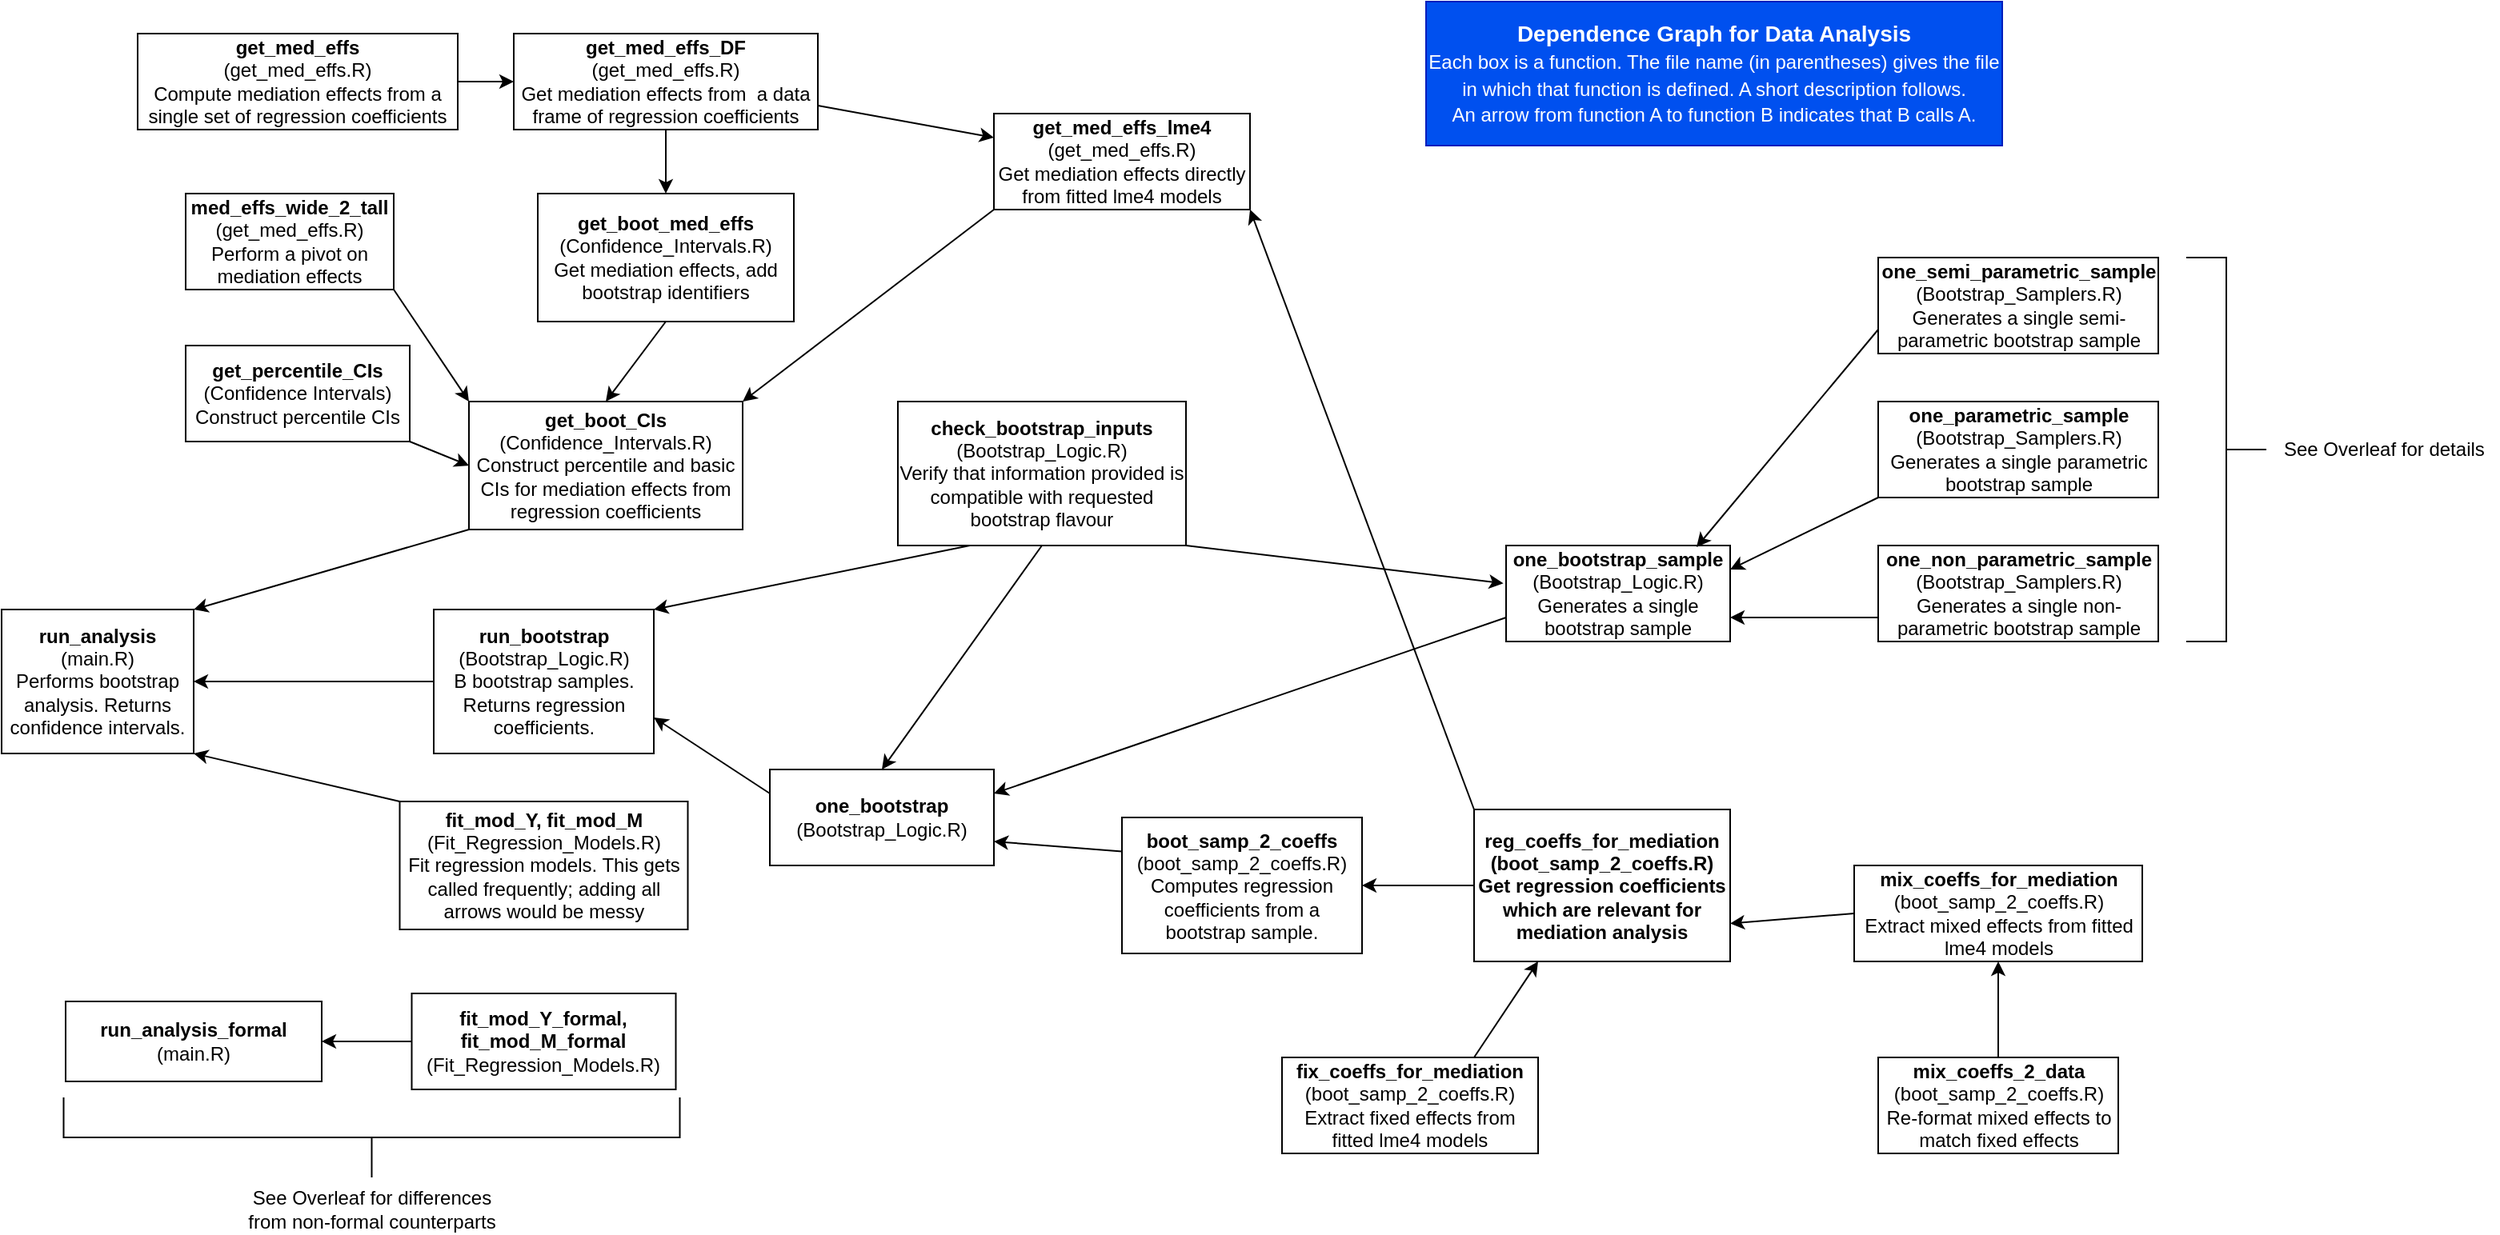 <mxfile>
    <diagram id="2An86vkMKjik7YK8CB7d" name="Page-1">
        <mxGraphModel dx="913" dy="966" grid="1" gridSize="10" guides="1" tooltips="1" connect="1" arrows="1" fold="1" page="1" pageScale="1" pageWidth="2000" pageHeight="800" math="0" shadow="0">
            <root>
                <mxCell id="0"/>
                <mxCell id="1" parent="0"/>
                <mxCell id="2" value="&lt;b&gt;run_analysis&lt;br&gt;&lt;/b&gt;(main.R)&lt;br&gt;Performs bootstrap analysis. Returns confidence intervals." style="rounded=0;whiteSpace=wrap;html=1;" parent="1" vertex="1">
                    <mxGeometry x="180" y="400" width="120" height="90" as="geometry"/>
                </mxCell>
                <mxCell id="10" style="edgeStyle=none;html=1;exitX=0;exitY=0;exitDx=0;exitDy=0;entryX=1;entryY=1;entryDx=0;entryDy=0;" parent="1" source="3" target="2" edge="1">
                    <mxGeometry relative="1" as="geometry"/>
                </mxCell>
                <mxCell id="3" value="&lt;b&gt;fit_mod_Y, fit_mod_M&lt;br&gt;&lt;/b&gt;(Fit_Regression_Models.R)&lt;br&gt;Fit regression models. This gets called frequently; adding all arrows would be messy" style="rounded=0;whiteSpace=wrap;html=1;" parent="1" vertex="1">
                    <mxGeometry x="428.75" y="520" width="180" height="80" as="geometry"/>
                </mxCell>
                <mxCell id="11" style="edgeStyle=none;html=1;exitX=0;exitY=0.5;exitDx=0;exitDy=0;entryX=1;entryY=0.5;entryDx=0;entryDy=0;" parent="1" source="4" target="2" edge="1">
                    <mxGeometry relative="1" as="geometry"/>
                </mxCell>
                <mxCell id="4" value="&lt;b&gt;run_bootstrap&lt;br&gt;&lt;/b&gt;(Bootstrap_Logic.R)&lt;br&gt;B bootstrap samples. Returns regression coefficients." style="rounded=0;whiteSpace=wrap;html=1;" parent="1" vertex="1">
                    <mxGeometry x="450" y="400" width="137.5" height="90" as="geometry"/>
                </mxCell>
                <mxCell id="12" style="edgeStyle=none;html=1;exitX=0;exitY=1;exitDx=0;exitDy=0;entryX=1;entryY=0;entryDx=0;entryDy=0;" parent="1" source="5" target="2" edge="1">
                    <mxGeometry relative="1" as="geometry"/>
                </mxCell>
                <mxCell id="5" value="&lt;b&gt;get_boot_CIs&lt;/b&gt;&lt;br&gt;(Confidence_Intervals.R)&lt;br&gt;Construct percentile and basic CIs for mediation effects from regression coefficients" style="rounded=0;whiteSpace=wrap;html=1;" parent="1" vertex="1">
                    <mxGeometry x="472" y="270" width="171" height="80" as="geometry"/>
                </mxCell>
                <mxCell id="61" style="edgeStyle=none;html=1;exitX=0;exitY=0.25;exitDx=0;exitDy=0;entryX=1;entryY=0.75;entryDx=0;entryDy=0;" parent="1" source="6" target="4" edge="1">
                    <mxGeometry relative="1" as="geometry"/>
                </mxCell>
                <mxCell id="6" value="&lt;b&gt;one_bootstrap&lt;br&gt;&lt;/b&gt;(Bootstrap_Logic.R)" style="rounded=0;whiteSpace=wrap;html=1;" parent="1" vertex="1">
                    <mxGeometry x="660" y="500" width="140" height="60" as="geometry"/>
                </mxCell>
                <mxCell id="14" style="edgeStyle=none;html=1;exitX=0;exitY=0.75;exitDx=0;exitDy=0;entryX=1;entryY=0.25;entryDx=0;entryDy=0;" parent="1" source="7" target="6" edge="1">
                    <mxGeometry relative="1" as="geometry"/>
                </mxCell>
                <mxCell id="7" value="&lt;b&gt;one_bootstrap_sample&lt;br&gt;&lt;/b&gt;(Bootstrap_Logic.R)&lt;br&gt;Generates a single bootstrap sample" style="rounded=0;whiteSpace=wrap;html=1;" parent="1" vertex="1">
                    <mxGeometry x="1120" y="360" width="140" height="60" as="geometry"/>
                </mxCell>
                <mxCell id="15" style="edgeStyle=none;html=1;exitX=0;exitY=0.25;exitDx=0;exitDy=0;entryX=1;entryY=0.75;entryDx=0;entryDy=0;" parent="1" source="8" target="6" edge="1">
                    <mxGeometry relative="1" as="geometry"/>
                </mxCell>
                <mxCell id="8" value="&lt;b&gt;boot_samp_2_coeffs&lt;br&gt;&lt;/b&gt;(boot_samp_2_coeffs.R)&lt;br&gt;Computes regression coefficients from a bootstrap sample." style="rounded=0;whiteSpace=wrap;html=1;" parent="1" vertex="1">
                    <mxGeometry x="880" y="530" width="150" height="85" as="geometry"/>
                </mxCell>
                <mxCell id="16" style="edgeStyle=none;html=1;exitX=0;exitY=0.5;exitDx=0;exitDy=0;entryX=1;entryY=0.5;entryDx=0;entryDy=0;" parent="1" source="9" target="8" edge="1">
                    <mxGeometry relative="1" as="geometry"/>
                </mxCell>
                <mxCell id="56" style="edgeStyle=none;html=1;exitX=0;exitY=0;exitDx=0;exitDy=0;entryX=1;entryY=1;entryDx=0;entryDy=0;" parent="1" source="9" target="48" edge="1">
                    <mxGeometry relative="1" as="geometry"/>
                </mxCell>
                <mxCell id="9" value="&lt;b&gt;reg_coeffs_for_mediation&lt;br&gt;(boot_samp_2_coeffs.R)&lt;br&gt;Get regression coefficients which are relevant for mediation analysis&lt;br&gt;&lt;/b&gt;" style="rounded=0;whiteSpace=wrap;html=1;" parent="1" vertex="1">
                    <mxGeometry x="1100" y="525" width="160" height="95" as="geometry"/>
                </mxCell>
                <mxCell id="20" style="edgeStyle=none;html=1;exitX=0.75;exitY=0;exitDx=0;exitDy=0;entryX=0.25;entryY=1;entryDx=0;entryDy=0;" parent="1" source="18" target="9" edge="1">
                    <mxGeometry relative="1" as="geometry"/>
                </mxCell>
                <mxCell id="18" value="&lt;b&gt;fix_coeffs_for_mediation&lt;/b&gt;&lt;br&gt;(boot_samp_2_coeffs.R)&lt;br&gt;Extract fixed effects from fitted lme4 models" style="rounded=0;whiteSpace=wrap;html=1;" parent="1" vertex="1">
                    <mxGeometry x="980" y="680" width="160" height="60" as="geometry"/>
                </mxCell>
                <mxCell id="63" style="edgeStyle=none;html=1;exitX=0;exitY=0.5;exitDx=0;exitDy=0;entryX=1;entryY=0.75;entryDx=0;entryDy=0;" parent="1" source="19" target="9" edge="1">
                    <mxGeometry relative="1" as="geometry"/>
                </mxCell>
                <mxCell id="19" value="&lt;b&gt;mix_coeffs_for_mediation&lt;br&gt;&lt;/b&gt;(boot_samp_2_coeffs.R)&lt;br&gt;Extract mixed effects from fitted lme4 models" style="rounded=0;whiteSpace=wrap;html=1;" parent="1" vertex="1">
                    <mxGeometry x="1337.5" y="560" width="180" height="60" as="geometry"/>
                </mxCell>
                <mxCell id="23" style="edgeStyle=none;html=1;exitX=0.5;exitY=0;exitDx=0;exitDy=0;entryX=0.5;entryY=1;entryDx=0;entryDy=0;" parent="1" source="22" target="19" edge="1">
                    <mxGeometry relative="1" as="geometry"/>
                </mxCell>
                <mxCell id="22" value="&lt;b&gt;mix_coeffs_2_data&lt;/b&gt;&lt;br&gt;(boot_samp_2_coeffs.R)&lt;br&gt;Re-format mixed effects to match fixed effects" style="rounded=0;whiteSpace=wrap;html=1;" parent="1" vertex="1">
                    <mxGeometry x="1352.5" y="680" width="150" height="60" as="geometry"/>
                </mxCell>
                <mxCell id="25" style="edgeStyle=none;html=1;exitX=0.25;exitY=1;exitDx=0;exitDy=0;entryX=1;entryY=0;entryDx=0;entryDy=0;" parent="1" source="24" target="4" edge="1">
                    <mxGeometry relative="1" as="geometry"/>
                </mxCell>
                <mxCell id="26" style="edgeStyle=none;html=1;exitX=0.5;exitY=1;exitDx=0;exitDy=0;entryX=0.5;entryY=0;entryDx=0;entryDy=0;" parent="1" source="24" target="6" edge="1">
                    <mxGeometry relative="1" as="geometry"/>
                </mxCell>
                <mxCell id="27" style="edgeStyle=none;html=1;exitX=1;exitY=1;exitDx=0;exitDy=0;entryX=-0.012;entryY=0.394;entryDx=0;entryDy=0;entryPerimeter=0;" parent="1" source="24" target="7" edge="1">
                    <mxGeometry relative="1" as="geometry"/>
                </mxCell>
                <mxCell id="24" value="&lt;b&gt;check_bootstrap_inputs&lt;/b&gt;&lt;br&gt;(Bootstrap_Logic.R)&lt;br&gt;Verify that information provided is compatible with requested bootstrap flavour" style="rounded=0;whiteSpace=wrap;html=1;" parent="1" vertex="1">
                    <mxGeometry x="740" y="270" width="180" height="90" as="geometry"/>
                </mxCell>
                <mxCell id="35" style="edgeStyle=none;html=1;exitX=0;exitY=0.75;exitDx=0;exitDy=0;entryX=1;entryY=0.75;entryDx=0;entryDy=0;" parent="1" source="28" target="7" edge="1">
                    <mxGeometry relative="1" as="geometry"/>
                </mxCell>
                <mxCell id="28" value="&lt;b&gt;one_non_parametric_sample&lt;/b&gt;&lt;br&gt;(Bootstrap_Samplers.R)&lt;br&gt;Generates a single non-parametric bootstrap sample" style="rounded=0;whiteSpace=wrap;html=1;" parent="1" vertex="1">
                    <mxGeometry x="1352.5" y="360" width="175" height="60" as="geometry"/>
                </mxCell>
                <mxCell id="32" style="edgeStyle=none;html=1;exitX=0;exitY=1;exitDx=0;exitDy=0;entryX=1;entryY=0.25;entryDx=0;entryDy=0;" parent="1" source="29" target="7" edge="1">
                    <mxGeometry relative="1" as="geometry"/>
                </mxCell>
                <mxCell id="29" value="&lt;b&gt;one_parametric_sample&lt;/b&gt;&lt;br&gt;(Bootstrap_Samplers.R)&lt;br&gt;Generates a single parametric bootstrap sample&lt;span style=&quot;color: rgba(0, 0, 0, 0); font-family: monospace; font-size: 0px; text-align: start;&quot;&gt;%3CmxGraphModel%3E%3Croot%3E%3CmxCell%20id%3D%220%22%2F%3E%3CmxCell%20id%3D%221%22%20parent%3D%220%22%2F%3E%3CmxCell%20id%3D%222%22%20value%3D%22%26lt%3Bb%26gt%3Bone_non_parametric_sample%26lt%3B%2Fb%26gt%3B%26lt%3Bbr%26gt%3B(Bootstrap_Samplers.R)%26lt%3Bbr%26gt%3BGenerates%20a%20single%20non-parametric%20bootstrap%20sample%22%20style%3D%22rounded%3D0%3BwhiteSpace%3Dwrap%3Bhtml%3D1%3B%22%20vertex%3D%221%22%20parent%3D%221%22%3E%3CmxGeometry%20x%3D%22862.5%22%20y%3D%22310%22%20width%3D%22175%22%20height%3D%2260%22%20as%3D%22geometry%22%2F%3E%3C%2FmxCell%3E%3C%2Froot%3E%3C%2FmxGraphModel%3E&lt;/span&gt;" style="rounded=0;whiteSpace=wrap;html=1;" parent="1" vertex="1">
                    <mxGeometry x="1352.5" y="270" width="175" height="60" as="geometry"/>
                </mxCell>
                <mxCell id="34" style="edgeStyle=none;html=1;exitX=0;exitY=0.75;exitDx=0;exitDy=0;entryX=0.85;entryY=0.017;entryDx=0;entryDy=0;entryPerimeter=0;" parent="1" source="30" target="7" edge="1">
                    <mxGeometry relative="1" as="geometry"/>
                </mxCell>
                <mxCell id="30" value="&lt;b&gt;one_semi_parametric_sample&lt;/b&gt;&lt;br&gt;(Bootstrap_Samplers.R)&lt;br&gt;Generates a single semi-parametric bootstrap sample" style="rounded=0;whiteSpace=wrap;html=1;" parent="1" vertex="1">
                    <mxGeometry x="1352.5" y="180" width="175" height="60" as="geometry"/>
                </mxCell>
                <mxCell id="36" value="" style="html=1;shape=mxgraph.flowchart.annotation_2;align=left;labelPosition=right;rotation=-180;" parent="1" vertex="1">
                    <mxGeometry x="1545" y="180" width="50" height="240" as="geometry"/>
                </mxCell>
                <mxCell id="37" value="See Overleaf for details" style="text;strokeColor=none;fillColor=none;align=left;verticalAlign=middle;spacingLeft=4;spacingRight=4;overflow=hidden;points=[[0,0.5],[1,0.5]];portConstraint=eastwest;rotatable=0;whiteSpace=wrap;html=1;" parent="1" vertex="1">
                    <mxGeometry x="1600" y="285" width="140" height="30" as="geometry"/>
                </mxCell>
                <mxCell id="39" value="&lt;b&gt;run_analysis_formal&lt;/b&gt;&lt;br&gt;(main.R)" style="rounded=0;whiteSpace=wrap;html=1;" parent="1" vertex="1">
                    <mxGeometry x="220" y="645" width="160" height="50" as="geometry"/>
                </mxCell>
                <mxCell id="41" style="edgeStyle=none;html=1;exitX=0;exitY=0.5;exitDx=0;exitDy=0;" parent="1" source="40" target="39" edge="1">
                    <mxGeometry relative="1" as="geometry"/>
                </mxCell>
                <mxCell id="40" value="&lt;b&gt;fit_mod_Y_formal, fit_mod_M_formal&lt;br&gt;&lt;/b&gt;(Fit_Regression_Models.R)" style="rounded=0;whiteSpace=wrap;html=1;" parent="1" vertex="1">
                    <mxGeometry x="436.25" y="640" width="165" height="60" as="geometry"/>
                </mxCell>
                <mxCell id="52" style="edgeStyle=none;html=1;exitX=0.5;exitY=1;exitDx=0;exitDy=0;entryX=0.5;entryY=0;entryDx=0;entryDy=0;" parent="1" source="42" target="5" edge="1">
                    <mxGeometry relative="1" as="geometry"/>
                </mxCell>
                <mxCell id="42" value="&lt;b&gt;get_boot_med_effs&lt;br&gt;&lt;/b&gt;(Confidence_Intervals.R)&lt;br&gt;Get mediation effects, add bootstrap identifiers" style="rounded=0;whiteSpace=wrap;html=1;" parent="1" vertex="1">
                    <mxGeometry x="515" y="140" width="160" height="80" as="geometry"/>
                </mxCell>
                <mxCell id="57" style="edgeStyle=none;html=1;exitX=1;exitY=0.75;exitDx=0;exitDy=0;entryX=0;entryY=0.25;entryDx=0;entryDy=0;" parent="1" source="43" target="48" edge="1">
                    <mxGeometry relative="1" as="geometry"/>
                </mxCell>
                <mxCell id="59" style="edgeStyle=none;html=1;exitX=0.5;exitY=1;exitDx=0;exitDy=0;entryX=0.5;entryY=0;entryDx=0;entryDy=0;" parent="1" source="43" target="42" edge="1">
                    <mxGeometry relative="1" as="geometry"/>
                </mxCell>
                <mxCell id="43" value="&lt;b&gt;get_med_effs_DF&lt;/b&gt;&lt;br&gt;(get_med_effs.R)&lt;br&gt;Get mediation effects from&amp;nbsp; a data frame of regression coefficients" style="rounded=0;whiteSpace=wrap;html=1;" parent="1" vertex="1">
                    <mxGeometry x="500" y="40" width="190" height="60" as="geometry"/>
                </mxCell>
                <mxCell id="50" style="edgeStyle=none;html=1;exitX=1;exitY=1;exitDx=0;exitDy=0;entryX=0;entryY=0.5;entryDx=0;entryDy=0;" parent="1" source="44" target="5" edge="1">
                    <mxGeometry relative="1" as="geometry"/>
                </mxCell>
                <mxCell id="44" value="&lt;b&gt;get_percentile_CIs&lt;br&gt;&lt;/b&gt;(Confidence Intervals)&lt;br&gt;Construct percentile CIs" style="rounded=0;whiteSpace=wrap;html=1;" parent="1" vertex="1">
                    <mxGeometry x="295" y="235" width="140" height="60" as="geometry"/>
                </mxCell>
                <mxCell id="51" style="edgeStyle=none;html=1;exitX=0;exitY=1;exitDx=0;exitDy=0;entryX=1;entryY=0;entryDx=0;entryDy=0;" parent="1" source="48" target="5" edge="1">
                    <mxGeometry relative="1" as="geometry"/>
                </mxCell>
                <mxCell id="48" value="&lt;b&gt;get_med_effs_lme4&lt;/b&gt;&lt;br&gt;(get_med_effs.R)&lt;br&gt;Get mediation effects directly from fitted lme4 models" style="rounded=0;whiteSpace=wrap;html=1;" parent="1" vertex="1">
                    <mxGeometry x="800" y="90" width="160" height="60" as="geometry"/>
                </mxCell>
                <mxCell id="53" style="edgeStyle=none;html=1;exitX=1;exitY=1;exitDx=0;exitDy=0;entryX=0;entryY=0;entryDx=0;entryDy=0;" parent="1" source="49" target="5" edge="1">
                    <mxGeometry relative="1" as="geometry"/>
                </mxCell>
                <mxCell id="49" value="&lt;b&gt;med_effs_wide_2_tall&lt;/b&gt;&lt;br&gt;(get_med_effs.R)&lt;br&gt;Perform a pivot on mediation effects" style="rounded=0;whiteSpace=wrap;html=1;" parent="1" vertex="1">
                    <mxGeometry x="295" y="140" width="130" height="60" as="geometry"/>
                </mxCell>
                <mxCell id="60" value="" style="edgeStyle=none;html=1;" parent="1" source="58" target="43" edge="1">
                    <mxGeometry relative="1" as="geometry"/>
                </mxCell>
                <mxCell id="58" value="&lt;b&gt;get_med_effs&lt;/b&gt;&lt;br&gt;(get_med_effs.R)&lt;br&gt;Compute mediation effects from a single set of regression coefficients" style="rounded=0;whiteSpace=wrap;html=1;" parent="1" vertex="1">
                    <mxGeometry x="265" y="40" width="200" height="60" as="geometry"/>
                </mxCell>
                <mxCell id="64" value="" style="html=1;shape=mxgraph.flowchart.annotation_2;align=left;labelPosition=right;rotation=-90;" parent="1" vertex="1">
                    <mxGeometry x="386.25" y="537.5" width="50" height="385" as="geometry"/>
                </mxCell>
                <mxCell id="65" value="See Overleaf for differences from non-formal counterparts" style="text;html=1;strokeColor=none;fillColor=none;align=center;verticalAlign=middle;whiteSpace=wrap;rounded=0;" parent="1" vertex="1">
                    <mxGeometry x="323.75" y="760" width="175" height="30" as="geometry"/>
                </mxCell>
                <mxCell id="66" value="&lt;b&gt;Dependence Graph for Data Analysis&lt;br&gt;&lt;/b&gt;&lt;span style=&quot;font-size: 12px;&quot;&gt;Each box is a function. The file name (in parentheses) gives the file in which that function is defined. A short description follows.&lt;/span&gt;&lt;br style=&quot;font-size: 12px;&quot;&gt;&lt;span style=&quot;font-size: 12px;&quot;&gt;An arrow from function A to function B indicates that B calls A.&lt;/span&gt;" style="rounded=0;whiteSpace=wrap;html=1;fontSize=14;fillColor=#0050ef;fontColor=#ffffff;strokeColor=#001DBC;" vertex="1" parent="1">
                    <mxGeometry x="1070" y="20" width="360" height="90" as="geometry"/>
                </mxCell>
            </root>
        </mxGraphModel>
    </diagram>
</mxfile>